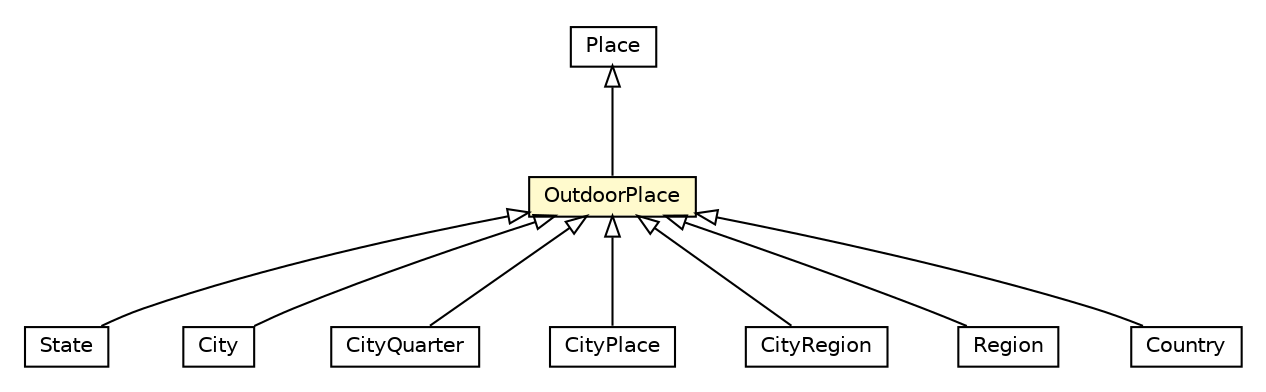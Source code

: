 #!/usr/local/bin/dot
#
# Class diagram 
# Generated by UMLGraph version R5_6-24-gf6e263 (http://www.umlgraph.org/)
#

digraph G {
	edge [fontname="Helvetica",fontsize=10,labelfontname="Helvetica",labelfontsize=10];
	node [fontname="Helvetica",fontsize=10,shape=plaintext];
	nodesep=0.25;
	ranksep=0.5;
	// org.universAAL.ontology.location.Place
	c5990661 [label=<<table title="org.universAAL.ontology.location.Place" border="0" cellborder="1" cellspacing="0" cellpadding="2" port="p" href="../Place.html">
		<tr><td><table border="0" cellspacing="0" cellpadding="1">
<tr><td align="center" balign="center"> Place </td></tr>
		</table></td></tr>
		</table>>, URL="../Place.html", fontname="Helvetica", fontcolor="black", fontsize=10.0];
	// org.universAAL.ontology.location.outdoor.State
	c5990681 [label=<<table title="org.universAAL.ontology.location.outdoor.State" border="0" cellborder="1" cellspacing="0" cellpadding="2" port="p" href="./State.html">
		<tr><td><table border="0" cellspacing="0" cellpadding="1">
<tr><td align="center" balign="center"> State </td></tr>
		</table></td></tr>
		</table>>, URL="./State.html", fontname="Helvetica", fontcolor="black", fontsize=10.0];
	// org.universAAL.ontology.location.outdoor.City
	c5990682 [label=<<table title="org.universAAL.ontology.location.outdoor.City" border="0" cellborder="1" cellspacing="0" cellpadding="2" port="p" href="./City.html">
		<tr><td><table border="0" cellspacing="0" cellpadding="1">
<tr><td align="center" balign="center"> City </td></tr>
		</table></td></tr>
		</table>>, URL="./City.html", fontname="Helvetica", fontcolor="black", fontsize=10.0];
	// org.universAAL.ontology.location.outdoor.CityQuarter
	c5990684 [label=<<table title="org.universAAL.ontology.location.outdoor.CityQuarter" border="0" cellborder="1" cellspacing="0" cellpadding="2" port="p" href="./CityQuarter.html">
		<tr><td><table border="0" cellspacing="0" cellpadding="1">
<tr><td align="center" balign="center"> CityQuarter </td></tr>
		</table></td></tr>
		</table>>, URL="./CityQuarter.html", fontname="Helvetica", fontcolor="black", fontsize=10.0];
	// org.universAAL.ontology.location.outdoor.OutdoorPlace
	c5990685 [label=<<table title="org.universAAL.ontology.location.outdoor.OutdoorPlace" border="0" cellborder="1" cellspacing="0" cellpadding="2" port="p" bgcolor="lemonChiffon" href="./OutdoorPlace.html">
		<tr><td><table border="0" cellspacing="0" cellpadding="1">
<tr><td align="center" balign="center"> OutdoorPlace </td></tr>
		</table></td></tr>
		</table>>, URL="./OutdoorPlace.html", fontname="Helvetica", fontcolor="black", fontsize=10.0];
	// org.universAAL.ontology.location.outdoor.CityPlace
	c5990686 [label=<<table title="org.universAAL.ontology.location.outdoor.CityPlace" border="0" cellborder="1" cellspacing="0" cellpadding="2" port="p" href="./CityPlace.html">
		<tr><td><table border="0" cellspacing="0" cellpadding="1">
<tr><td align="center" balign="center"> CityPlace </td></tr>
		</table></td></tr>
		</table>>, URL="./CityPlace.html", fontname="Helvetica", fontcolor="black", fontsize=10.0];
	// org.universAAL.ontology.location.outdoor.CityRegion
	c5990687 [label=<<table title="org.universAAL.ontology.location.outdoor.CityRegion" border="0" cellborder="1" cellspacing="0" cellpadding="2" port="p" href="./CityRegion.html">
		<tr><td><table border="0" cellspacing="0" cellpadding="1">
<tr><td align="center" balign="center"> CityRegion </td></tr>
		</table></td></tr>
		</table>>, URL="./CityRegion.html", fontname="Helvetica", fontcolor="black", fontsize=10.0];
	// org.universAAL.ontology.location.outdoor.Region
	c5990688 [label=<<table title="org.universAAL.ontology.location.outdoor.Region" border="0" cellborder="1" cellspacing="0" cellpadding="2" port="p" href="./Region.html">
		<tr><td><table border="0" cellspacing="0" cellpadding="1">
<tr><td align="center" balign="center"> Region </td></tr>
		</table></td></tr>
		</table>>, URL="./Region.html", fontname="Helvetica", fontcolor="black", fontsize=10.0];
	// org.universAAL.ontology.location.outdoor.Country
	c5990689 [label=<<table title="org.universAAL.ontology.location.outdoor.Country" border="0" cellborder="1" cellspacing="0" cellpadding="2" port="p" href="./Country.html">
		<tr><td><table border="0" cellspacing="0" cellpadding="1">
<tr><td align="center" balign="center"> Country </td></tr>
		</table></td></tr>
		</table>>, URL="./Country.html", fontname="Helvetica", fontcolor="black", fontsize=10.0];
	//org.universAAL.ontology.location.outdoor.State extends org.universAAL.ontology.location.outdoor.OutdoorPlace
	c5990685:p -> c5990681:p [dir=back,arrowtail=empty];
	//org.universAAL.ontology.location.outdoor.City extends org.universAAL.ontology.location.outdoor.OutdoorPlace
	c5990685:p -> c5990682:p [dir=back,arrowtail=empty];
	//org.universAAL.ontology.location.outdoor.CityQuarter extends org.universAAL.ontology.location.outdoor.OutdoorPlace
	c5990685:p -> c5990684:p [dir=back,arrowtail=empty];
	//org.universAAL.ontology.location.outdoor.OutdoorPlace extends org.universAAL.ontology.location.Place
	c5990661:p -> c5990685:p [dir=back,arrowtail=empty];
	//org.universAAL.ontology.location.outdoor.CityPlace extends org.universAAL.ontology.location.outdoor.OutdoorPlace
	c5990685:p -> c5990686:p [dir=back,arrowtail=empty];
	//org.universAAL.ontology.location.outdoor.CityRegion extends org.universAAL.ontology.location.outdoor.OutdoorPlace
	c5990685:p -> c5990687:p [dir=back,arrowtail=empty];
	//org.universAAL.ontology.location.outdoor.Region extends org.universAAL.ontology.location.outdoor.OutdoorPlace
	c5990685:p -> c5990688:p [dir=back,arrowtail=empty];
	//org.universAAL.ontology.location.outdoor.Country extends org.universAAL.ontology.location.outdoor.OutdoorPlace
	c5990685:p -> c5990689:p [dir=back,arrowtail=empty];
}

